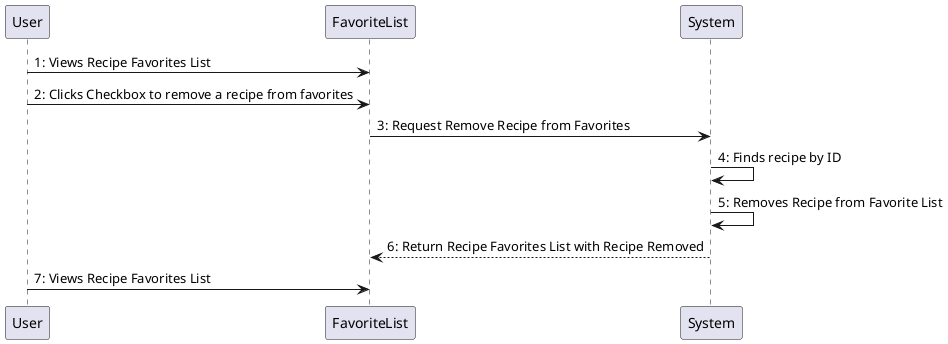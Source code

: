 @startuml
       User -> FavoriteList: 1: Views Recipe Favorites List
       User -> FavoriteList: 2: Clicks Checkbox to remove a recipe from favorites
       FavoriteList -> System: 3: Request Remove Recipe from Favorites

       System -> System: 4: Finds recipe by ID
       System -> System: 5: Removes Recipe from Favorite List

       System --> FavoriteList: 6: Return Recipe Favorites List with Recipe Removed
       User -> FavoriteList: 7: Views Recipe Favorites List

       @enduml
